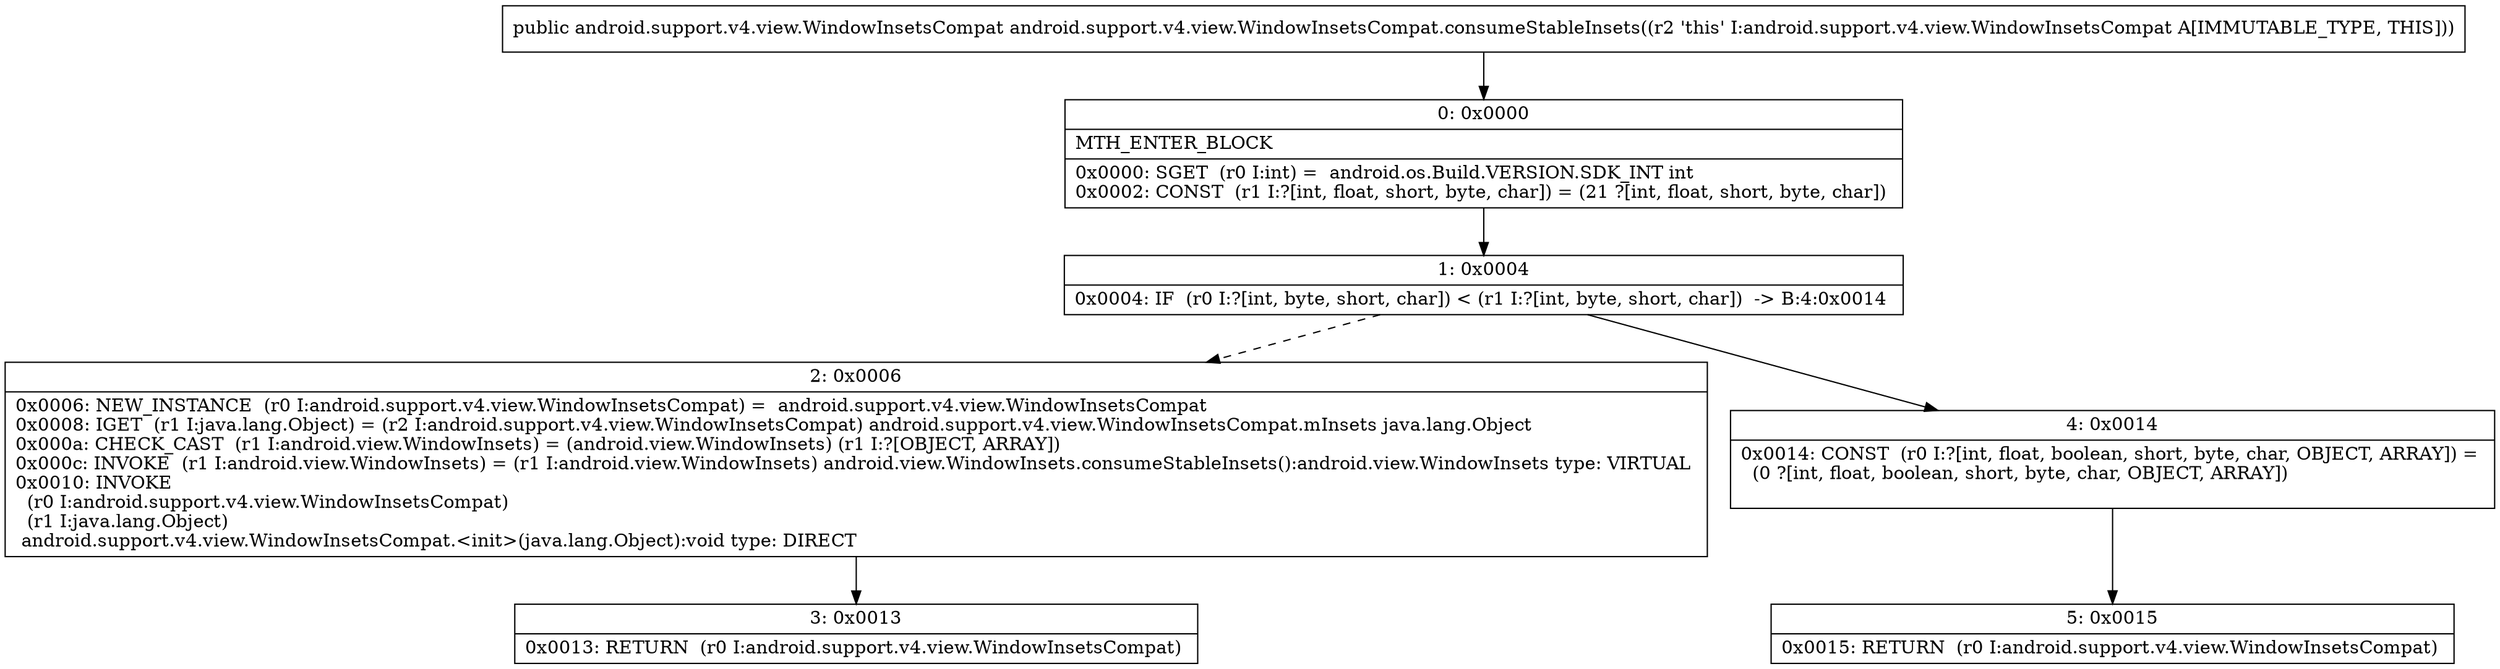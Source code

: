 digraph "CFG forandroid.support.v4.view.WindowInsetsCompat.consumeStableInsets()Landroid\/support\/v4\/view\/WindowInsetsCompat;" {
Node_0 [shape=record,label="{0\:\ 0x0000|MTH_ENTER_BLOCK\l|0x0000: SGET  (r0 I:int) =  android.os.Build.VERSION.SDK_INT int \l0x0002: CONST  (r1 I:?[int, float, short, byte, char]) = (21 ?[int, float, short, byte, char]) \l}"];
Node_1 [shape=record,label="{1\:\ 0x0004|0x0004: IF  (r0 I:?[int, byte, short, char]) \< (r1 I:?[int, byte, short, char])  \-\> B:4:0x0014 \l}"];
Node_2 [shape=record,label="{2\:\ 0x0006|0x0006: NEW_INSTANCE  (r0 I:android.support.v4.view.WindowInsetsCompat) =  android.support.v4.view.WindowInsetsCompat \l0x0008: IGET  (r1 I:java.lang.Object) = (r2 I:android.support.v4.view.WindowInsetsCompat) android.support.v4.view.WindowInsetsCompat.mInsets java.lang.Object \l0x000a: CHECK_CAST  (r1 I:android.view.WindowInsets) = (android.view.WindowInsets) (r1 I:?[OBJECT, ARRAY]) \l0x000c: INVOKE  (r1 I:android.view.WindowInsets) = (r1 I:android.view.WindowInsets) android.view.WindowInsets.consumeStableInsets():android.view.WindowInsets type: VIRTUAL \l0x0010: INVOKE  \l  (r0 I:android.support.v4.view.WindowInsetsCompat)\l  (r1 I:java.lang.Object)\l android.support.v4.view.WindowInsetsCompat.\<init\>(java.lang.Object):void type: DIRECT \l}"];
Node_3 [shape=record,label="{3\:\ 0x0013|0x0013: RETURN  (r0 I:android.support.v4.view.WindowInsetsCompat) \l}"];
Node_4 [shape=record,label="{4\:\ 0x0014|0x0014: CONST  (r0 I:?[int, float, boolean, short, byte, char, OBJECT, ARRAY]) = \l  (0 ?[int, float, boolean, short, byte, char, OBJECT, ARRAY])\l \l}"];
Node_5 [shape=record,label="{5\:\ 0x0015|0x0015: RETURN  (r0 I:android.support.v4.view.WindowInsetsCompat) \l}"];
MethodNode[shape=record,label="{public android.support.v4.view.WindowInsetsCompat android.support.v4.view.WindowInsetsCompat.consumeStableInsets((r2 'this' I:android.support.v4.view.WindowInsetsCompat A[IMMUTABLE_TYPE, THIS])) }"];
MethodNode -> Node_0;
Node_0 -> Node_1;
Node_1 -> Node_2[style=dashed];
Node_1 -> Node_4;
Node_2 -> Node_3;
Node_4 -> Node_5;
}

